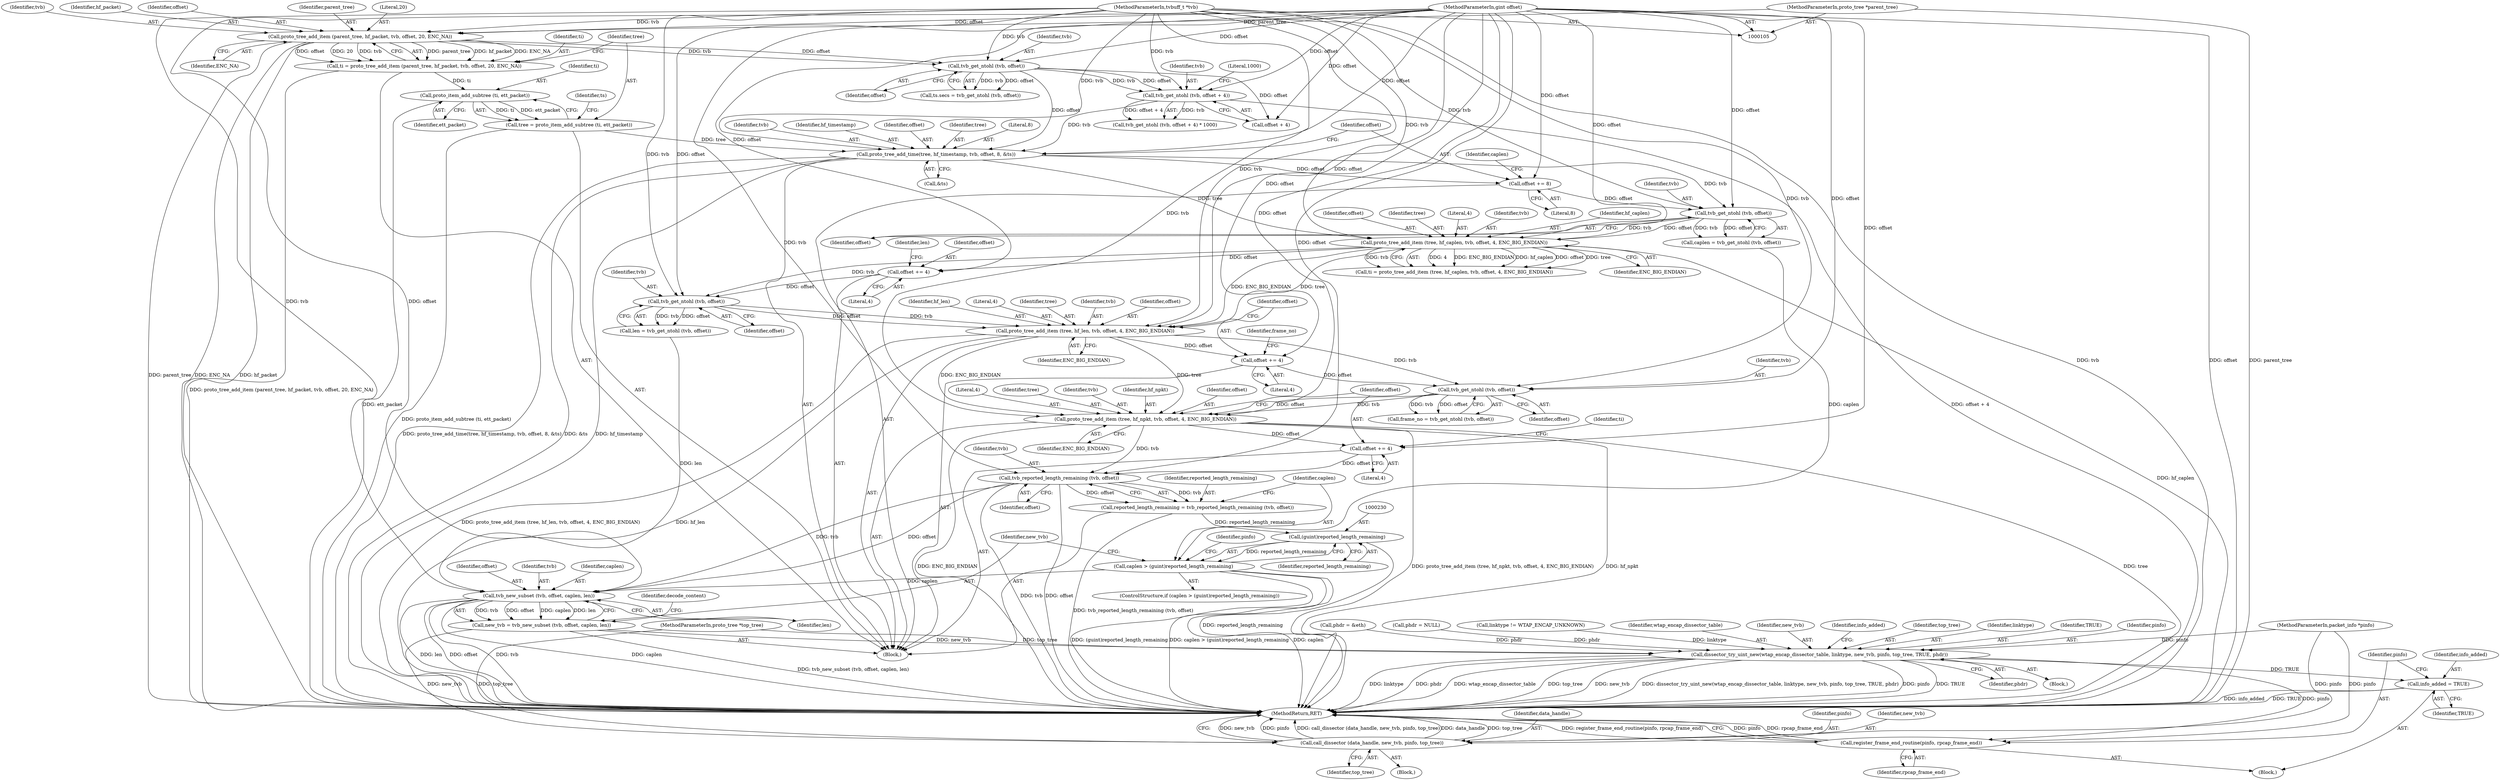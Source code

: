 digraph "0_wireshark_2c13e97d656c1c0ac4d76eb9d307664aae0e0cf7_1@API" {
"1000223" [label="(Call,tvb_reported_length_remaining (tvb, offset))"];
"1000203" [label="(Call,proto_tree_add_item (tree, hf_npkt, tvb, offset, 4, ENC_BIG_ENDIAN))"];
"1000188" [label="(Call,proto_tree_add_item (tree, hf_len, tvb, offset, 4, ENC_BIG_ENDIAN))"];
"1000173" [label="(Call,proto_tree_add_item (tree, hf_caplen, tvb, offset, 4, ENC_BIG_ENDIAN))"];
"1000155" [label="(Call,proto_tree_add_time(tree, hf_timestamp, tvb, offset, 8, &ts))"];
"1000132" [label="(Call,tree = proto_item_add_subtree (ti, ett_packet))"];
"1000134" [label="(Call,proto_item_add_subtree (ti, ett_packet))"];
"1000123" [label="(Call,ti = proto_tree_add_item (parent_tree, hf_packet, tvb, offset, 20, ENC_NA))"];
"1000125" [label="(Call,proto_tree_add_item (parent_tree, hf_packet, tvb, offset, 20, ENC_NA))"];
"1000109" [label="(MethodParameterIn,proto_tree *parent_tree)"];
"1000106" [label="(MethodParameterIn,tvbuff_t *tvb)"];
"1000110" [label="(MethodParameterIn,gint offset)"];
"1000149" [label="(Call,tvb_get_ntohl (tvb, offset + 4))"];
"1000141" [label="(Call,tvb_get_ntohl (tvb, offset))"];
"1000168" [label="(Call,tvb_get_ntohl (tvb, offset))"];
"1000163" [label="(Call,offset += 8)"];
"1000185" [label="(Call,tvb_get_ntohl (tvb, offset))"];
"1000180" [label="(Call,offset += 4)"];
"1000200" [label="(Call,tvb_get_ntohl (tvb, offset))"];
"1000195" [label="(Call,offset += 4)"];
"1000210" [label="(Call,offset += 4)"];
"1000221" [label="(Call,reported_length_remaining = tvb_reported_length_remaining (tvb, offset))"];
"1000229" [label="(Call,(guint)reported_length_remaining)"];
"1000227" [label="(Call,caplen > (guint)reported_length_remaining)"];
"1000241" [label="(Call,tvb_new_subset (tvb, offset, caplen, len))"];
"1000239" [label="(Call,new_tvb = tvb_new_subset (tvb, offset, caplen, len))"];
"1000273" [label="(Call,dissector_try_uint_new(wtap_encap_dissector_table, linktype, new_tvb, pinfo, top_tree, TRUE, phdr))"];
"1000297" [label="(Call,info_added = TRUE)"];
"1000300" [label="(Call,register_frame_end_routine(pinfo, rpcap_frame_end))"];
"1000313" [label="(Call,call_dissector (data_handle, new_tvb, pinfo, top_tree))"];
"1000222" [label="(Identifier,reported_length_remaining)"];
"1000273" [label="(Call,dissector_try_uint_new(wtap_encap_dissector_table, linktype, new_tvb, pinfo, top_tree, TRUE, phdr))"];
"1000188" [label="(Call,proto_tree_add_item (tree, hf_len, tvb, offset, 4, ENC_BIG_ENDIAN))"];
"1000240" [label="(Identifier,new_tvb)"];
"1000192" [label="(Identifier,offset)"];
"1000183" [label="(Call,len = tvb_get_ntohl (tvb, offset))"];
"1000205" [label="(Identifier,hf_npkt)"];
"1000199" [label="(Identifier,frame_no)"];
"1000194" [label="(Identifier,ENC_BIG_ENDIAN)"];
"1000125" [label="(Call,proto_tree_add_item (parent_tree, hf_packet, tvb, offset, 20, ENC_NA))"];
"1000109" [label="(MethodParameterIn,proto_tree *parent_tree)"];
"1000186" [label="(Identifier,tvb)"];
"1000302" [label="(Identifier,rpcap_frame_end)"];
"1000231" [label="(Identifier,reported_length_remaining)"];
"1000110" [label="(MethodParameterIn,gint offset)"];
"1000208" [label="(Literal,4)"];
"1000300" [label="(Call,register_frame_end_routine(pinfo, rpcap_frame_end))"];
"1000133" [label="(Identifier,tree)"];
"1000134" [label="(Call,proto_item_add_subtree (ti, ett_packet))"];
"1000166" [label="(Call,caplen = tvb_get_ntohl (tvb, offset))"];
"1000202" [label="(Identifier,offset)"];
"1000128" [label="(Identifier,tvb)"];
"1000227" [label="(Call,caplen > (guint)reported_length_remaining)"];
"1000211" [label="(Identifier,offset)"];
"1000143" [label="(Identifier,offset)"];
"1000280" [label="(Identifier,phdr)"];
"1000132" [label="(Call,tree = proto_item_add_subtree (ti, ett_packet))"];
"1000304" [label="(Block,)"];
"1000314" [label="(Identifier,data_handle)"];
"1000131" [label="(Identifier,ENC_NA)"];
"1000180" [label="(Call,offset += 4)"];
"1000127" [label="(Identifier,hf_packet)"];
"1000263" [label="(Call,phdr = &eth)"];
"1000241" [label="(Call,tvb_new_subset (tvb, offset, caplen, len))"];
"1000239" [label="(Call,new_tvb = tvb_new_subset (tvb, offset, caplen, len))"];
"1000269" [label="(Call,phdr = NULL)"];
"1000151" [label="(Call,offset + 4)"];
"1000200" [label="(Call,tvb_get_ntohl (tvb, offset))"];
"1000318" [label="(MethodReturn,RET)"];
"1000316" [label="(Identifier,pinfo)"];
"1000181" [label="(Identifier,offset)"];
"1000223" [label="(Call,tvb_reported_length_remaining (tvb, offset))"];
"1000185" [label="(Call,tvb_get_ntohl (tvb, offset))"];
"1000249" [label="(Call,linktype != WTAP_ENCAP_UNKNOWN)"];
"1000137" [label="(Call,ts.secs = tvb_get_ntohl (tvb, offset))"];
"1000274" [label="(Identifier,wtap_encap_dissector_table)"];
"1000276" [label="(Identifier,new_tvb)"];
"1000135" [label="(Identifier,ti)"];
"1000204" [label="(Identifier,tree)"];
"1000108" [label="(MethodParameterIn,proto_tree *top_tree)"];
"1000165" [label="(Literal,8)"];
"1000171" [label="(Call,ti = proto_tree_add_item (tree, hf_caplen, tvb, offset, 4, ENC_BIG_ENDIAN))"];
"1000164" [label="(Identifier,offset)"];
"1000163" [label="(Call,offset += 8)"];
"1000243" [label="(Identifier,offset)"];
"1000317" [label="(Identifier,top_tree)"];
"1000177" [label="(Identifier,offset)"];
"1000284" [label="(Block,)"];
"1000149" [label="(Call,tvb_get_ntohl (tvb, offset + 4))"];
"1000242" [label="(Identifier,tvb)"];
"1000244" [label="(Identifier,caplen)"];
"1000168" [label="(Call,tvb_get_ntohl (tvb, offset))"];
"1000190" [label="(Identifier,hf_len)"];
"1000112" [label="(Block,)"];
"1000170" [label="(Identifier,offset)"];
"1000248" [label="(Identifier,decode_content)"];
"1000301" [label="(Identifier,pinfo)"];
"1000174" [label="(Identifier,tree)"];
"1000158" [label="(Identifier,tvb)"];
"1000129" [label="(Identifier,offset)"];
"1000193" [label="(Literal,4)"];
"1000178" [label="(Literal,4)"];
"1000124" [label="(Identifier,ti)"];
"1000142" [label="(Identifier,tvb)"];
"1000169" [label="(Identifier,tvb)"];
"1000298" [label="(Identifier,info_added)"];
"1000226" [label="(ControlStructure,if (caplen > (guint)reported_length_remaining))"];
"1000206" [label="(Identifier,tvb)"];
"1000176" [label="(Identifier,tvb)"];
"1000299" [label="(Identifier,TRUE)"];
"1000283" [label="(Identifier,info_added)"];
"1000203" [label="(Call,proto_tree_add_item (tree, hf_npkt, tvb, offset, 4, ENC_BIG_ENDIAN))"];
"1000210" [label="(Call,offset += 4)"];
"1000278" [label="(Identifier,top_tree)"];
"1000161" [label="(Call,&ts)"];
"1000139" [label="(Identifier,ts)"];
"1000150" [label="(Identifier,tvb)"];
"1000201" [label="(Identifier,tvb)"];
"1000167" [label="(Identifier,caplen)"];
"1000245" [label="(Identifier,len)"];
"1000197" [label="(Literal,4)"];
"1000313" [label="(Call,call_dissector (data_handle, new_tvb, pinfo, top_tree))"];
"1000209" [label="(Identifier,ENC_BIG_ENDIAN)"];
"1000157" [label="(Identifier,hf_timestamp)"];
"1000123" [label="(Call,ti = proto_tree_add_item (parent_tree, hf_packet, tvb, offset, 20, ENC_NA))"];
"1000234" [label="(Identifier,pinfo)"];
"1000136" [label="(Identifier,ett_packet)"];
"1000107" [label="(MethodParameterIn,packet_info *pinfo)"];
"1000155" [label="(Call,proto_tree_add_time(tree, hf_timestamp, tvb, offset, 8, &ts))"];
"1000252" [label="(Block,)"];
"1000187" [label="(Identifier,offset)"];
"1000148" [label="(Call,tvb_get_ntohl (tvb, offset + 4) * 1000)"];
"1000212" [label="(Literal,4)"];
"1000126" [label="(Identifier,parent_tree)"];
"1000159" [label="(Identifier,offset)"];
"1000184" [label="(Identifier,len)"];
"1000207" [label="(Identifier,offset)"];
"1000221" [label="(Call,reported_length_remaining = tvb_reported_length_remaining (tvb, offset))"];
"1000214" [label="(Identifier,ti)"];
"1000315" [label="(Identifier,new_tvb)"];
"1000229" [label="(Call,(guint)reported_length_remaining)"];
"1000228" [label="(Identifier,caplen)"];
"1000196" [label="(Identifier,offset)"];
"1000189" [label="(Identifier,tree)"];
"1000225" [label="(Identifier,offset)"];
"1000195" [label="(Call,offset += 4)"];
"1000275" [label="(Identifier,linktype)"];
"1000141" [label="(Call,tvb_get_ntohl (tvb, offset))"];
"1000173" [label="(Call,proto_tree_add_item (tree, hf_caplen, tvb, offset, 4, ENC_BIG_ENDIAN))"];
"1000182" [label="(Literal,4)"];
"1000106" [label="(MethodParameterIn,tvbuff_t *tvb)"];
"1000156" [label="(Identifier,tree)"];
"1000224" [label="(Identifier,tvb)"];
"1000198" [label="(Call,frame_no = tvb_get_ntohl (tvb, offset))"];
"1000279" [label="(Identifier,TRUE)"];
"1000191" [label="(Identifier,tvb)"];
"1000179" [label="(Identifier,ENC_BIG_ENDIAN)"];
"1000297" [label="(Call,info_added = TRUE)"];
"1000160" [label="(Literal,8)"];
"1000130" [label="(Literal,20)"];
"1000175" [label="(Identifier,hf_caplen)"];
"1000154" [label="(Literal,1000)"];
"1000277" [label="(Identifier,pinfo)"];
"1000223" -> "1000221"  [label="AST: "];
"1000223" -> "1000225"  [label="CFG: "];
"1000224" -> "1000223"  [label="AST: "];
"1000225" -> "1000223"  [label="AST: "];
"1000221" -> "1000223"  [label="CFG: "];
"1000223" -> "1000318"  [label="DDG: offset"];
"1000223" -> "1000318"  [label="DDG: tvb"];
"1000223" -> "1000221"  [label="DDG: tvb"];
"1000223" -> "1000221"  [label="DDG: offset"];
"1000203" -> "1000223"  [label="DDG: tvb"];
"1000106" -> "1000223"  [label="DDG: tvb"];
"1000210" -> "1000223"  [label="DDG: offset"];
"1000110" -> "1000223"  [label="DDG: offset"];
"1000223" -> "1000241"  [label="DDG: tvb"];
"1000223" -> "1000241"  [label="DDG: offset"];
"1000203" -> "1000112"  [label="AST: "];
"1000203" -> "1000209"  [label="CFG: "];
"1000204" -> "1000203"  [label="AST: "];
"1000205" -> "1000203"  [label="AST: "];
"1000206" -> "1000203"  [label="AST: "];
"1000207" -> "1000203"  [label="AST: "];
"1000208" -> "1000203"  [label="AST: "];
"1000209" -> "1000203"  [label="AST: "];
"1000211" -> "1000203"  [label="CFG: "];
"1000203" -> "1000318"  [label="DDG: ENC_BIG_ENDIAN"];
"1000203" -> "1000318"  [label="DDG: proto_tree_add_item (tree, hf_npkt, tvb, offset, 4, ENC_BIG_ENDIAN)"];
"1000203" -> "1000318"  [label="DDG: hf_npkt"];
"1000203" -> "1000318"  [label="DDG: tree"];
"1000188" -> "1000203"  [label="DDG: tree"];
"1000188" -> "1000203"  [label="DDG: ENC_BIG_ENDIAN"];
"1000200" -> "1000203"  [label="DDG: tvb"];
"1000200" -> "1000203"  [label="DDG: offset"];
"1000106" -> "1000203"  [label="DDG: tvb"];
"1000110" -> "1000203"  [label="DDG: offset"];
"1000203" -> "1000210"  [label="DDG: offset"];
"1000188" -> "1000112"  [label="AST: "];
"1000188" -> "1000194"  [label="CFG: "];
"1000189" -> "1000188"  [label="AST: "];
"1000190" -> "1000188"  [label="AST: "];
"1000191" -> "1000188"  [label="AST: "];
"1000192" -> "1000188"  [label="AST: "];
"1000193" -> "1000188"  [label="AST: "];
"1000194" -> "1000188"  [label="AST: "];
"1000196" -> "1000188"  [label="CFG: "];
"1000188" -> "1000318"  [label="DDG: proto_tree_add_item (tree, hf_len, tvb, offset, 4, ENC_BIG_ENDIAN)"];
"1000188" -> "1000318"  [label="DDG: hf_len"];
"1000173" -> "1000188"  [label="DDG: tree"];
"1000173" -> "1000188"  [label="DDG: ENC_BIG_ENDIAN"];
"1000185" -> "1000188"  [label="DDG: tvb"];
"1000185" -> "1000188"  [label="DDG: offset"];
"1000106" -> "1000188"  [label="DDG: tvb"];
"1000110" -> "1000188"  [label="DDG: offset"];
"1000188" -> "1000195"  [label="DDG: offset"];
"1000188" -> "1000200"  [label="DDG: tvb"];
"1000173" -> "1000171"  [label="AST: "];
"1000173" -> "1000179"  [label="CFG: "];
"1000174" -> "1000173"  [label="AST: "];
"1000175" -> "1000173"  [label="AST: "];
"1000176" -> "1000173"  [label="AST: "];
"1000177" -> "1000173"  [label="AST: "];
"1000178" -> "1000173"  [label="AST: "];
"1000179" -> "1000173"  [label="AST: "];
"1000171" -> "1000173"  [label="CFG: "];
"1000173" -> "1000318"  [label="DDG: hf_caplen"];
"1000173" -> "1000171"  [label="DDG: 4"];
"1000173" -> "1000171"  [label="DDG: ENC_BIG_ENDIAN"];
"1000173" -> "1000171"  [label="DDG: hf_caplen"];
"1000173" -> "1000171"  [label="DDG: offset"];
"1000173" -> "1000171"  [label="DDG: tree"];
"1000173" -> "1000171"  [label="DDG: tvb"];
"1000155" -> "1000173"  [label="DDG: tree"];
"1000168" -> "1000173"  [label="DDG: tvb"];
"1000168" -> "1000173"  [label="DDG: offset"];
"1000106" -> "1000173"  [label="DDG: tvb"];
"1000110" -> "1000173"  [label="DDG: offset"];
"1000173" -> "1000180"  [label="DDG: offset"];
"1000173" -> "1000185"  [label="DDG: tvb"];
"1000155" -> "1000112"  [label="AST: "];
"1000155" -> "1000161"  [label="CFG: "];
"1000156" -> "1000155"  [label="AST: "];
"1000157" -> "1000155"  [label="AST: "];
"1000158" -> "1000155"  [label="AST: "];
"1000159" -> "1000155"  [label="AST: "];
"1000160" -> "1000155"  [label="AST: "];
"1000161" -> "1000155"  [label="AST: "];
"1000164" -> "1000155"  [label="CFG: "];
"1000155" -> "1000318"  [label="DDG: hf_timestamp"];
"1000155" -> "1000318"  [label="DDG: proto_tree_add_time(tree, hf_timestamp, tvb, offset, 8, &ts)"];
"1000155" -> "1000318"  [label="DDG: &ts"];
"1000132" -> "1000155"  [label="DDG: tree"];
"1000149" -> "1000155"  [label="DDG: tvb"];
"1000106" -> "1000155"  [label="DDG: tvb"];
"1000110" -> "1000155"  [label="DDG: offset"];
"1000141" -> "1000155"  [label="DDG: offset"];
"1000155" -> "1000163"  [label="DDG: offset"];
"1000155" -> "1000168"  [label="DDG: tvb"];
"1000132" -> "1000112"  [label="AST: "];
"1000132" -> "1000134"  [label="CFG: "];
"1000133" -> "1000132"  [label="AST: "];
"1000134" -> "1000132"  [label="AST: "];
"1000139" -> "1000132"  [label="CFG: "];
"1000132" -> "1000318"  [label="DDG: proto_item_add_subtree (ti, ett_packet)"];
"1000134" -> "1000132"  [label="DDG: ti"];
"1000134" -> "1000132"  [label="DDG: ett_packet"];
"1000134" -> "1000136"  [label="CFG: "];
"1000135" -> "1000134"  [label="AST: "];
"1000136" -> "1000134"  [label="AST: "];
"1000134" -> "1000318"  [label="DDG: ett_packet"];
"1000123" -> "1000134"  [label="DDG: ti"];
"1000123" -> "1000112"  [label="AST: "];
"1000123" -> "1000125"  [label="CFG: "];
"1000124" -> "1000123"  [label="AST: "];
"1000125" -> "1000123"  [label="AST: "];
"1000133" -> "1000123"  [label="CFG: "];
"1000123" -> "1000318"  [label="DDG: proto_tree_add_item (parent_tree, hf_packet, tvb, offset, 20, ENC_NA)"];
"1000125" -> "1000123"  [label="DDG: parent_tree"];
"1000125" -> "1000123"  [label="DDG: hf_packet"];
"1000125" -> "1000123"  [label="DDG: ENC_NA"];
"1000125" -> "1000123"  [label="DDG: offset"];
"1000125" -> "1000123"  [label="DDG: 20"];
"1000125" -> "1000123"  [label="DDG: tvb"];
"1000125" -> "1000131"  [label="CFG: "];
"1000126" -> "1000125"  [label="AST: "];
"1000127" -> "1000125"  [label="AST: "];
"1000128" -> "1000125"  [label="AST: "];
"1000129" -> "1000125"  [label="AST: "];
"1000130" -> "1000125"  [label="AST: "];
"1000131" -> "1000125"  [label="AST: "];
"1000125" -> "1000318"  [label="DDG: hf_packet"];
"1000125" -> "1000318"  [label="DDG: parent_tree"];
"1000125" -> "1000318"  [label="DDG: ENC_NA"];
"1000109" -> "1000125"  [label="DDG: parent_tree"];
"1000106" -> "1000125"  [label="DDG: tvb"];
"1000110" -> "1000125"  [label="DDG: offset"];
"1000125" -> "1000141"  [label="DDG: tvb"];
"1000125" -> "1000141"  [label="DDG: offset"];
"1000109" -> "1000105"  [label="AST: "];
"1000109" -> "1000318"  [label="DDG: parent_tree"];
"1000106" -> "1000105"  [label="AST: "];
"1000106" -> "1000318"  [label="DDG: tvb"];
"1000106" -> "1000141"  [label="DDG: tvb"];
"1000106" -> "1000149"  [label="DDG: tvb"];
"1000106" -> "1000168"  [label="DDG: tvb"];
"1000106" -> "1000185"  [label="DDG: tvb"];
"1000106" -> "1000200"  [label="DDG: tvb"];
"1000106" -> "1000241"  [label="DDG: tvb"];
"1000110" -> "1000105"  [label="AST: "];
"1000110" -> "1000318"  [label="DDG: offset"];
"1000110" -> "1000141"  [label="DDG: offset"];
"1000110" -> "1000149"  [label="DDG: offset"];
"1000110" -> "1000151"  [label="DDG: offset"];
"1000110" -> "1000163"  [label="DDG: offset"];
"1000110" -> "1000168"  [label="DDG: offset"];
"1000110" -> "1000180"  [label="DDG: offset"];
"1000110" -> "1000185"  [label="DDG: offset"];
"1000110" -> "1000195"  [label="DDG: offset"];
"1000110" -> "1000200"  [label="DDG: offset"];
"1000110" -> "1000210"  [label="DDG: offset"];
"1000110" -> "1000241"  [label="DDG: offset"];
"1000149" -> "1000148"  [label="AST: "];
"1000149" -> "1000151"  [label="CFG: "];
"1000150" -> "1000149"  [label="AST: "];
"1000151" -> "1000149"  [label="AST: "];
"1000154" -> "1000149"  [label="CFG: "];
"1000149" -> "1000318"  [label="DDG: offset + 4"];
"1000149" -> "1000148"  [label="DDG: tvb"];
"1000149" -> "1000148"  [label="DDG: offset + 4"];
"1000141" -> "1000149"  [label="DDG: tvb"];
"1000141" -> "1000149"  [label="DDG: offset"];
"1000141" -> "1000137"  [label="AST: "];
"1000141" -> "1000143"  [label="CFG: "];
"1000142" -> "1000141"  [label="AST: "];
"1000143" -> "1000141"  [label="AST: "];
"1000137" -> "1000141"  [label="CFG: "];
"1000141" -> "1000137"  [label="DDG: tvb"];
"1000141" -> "1000137"  [label="DDG: offset"];
"1000141" -> "1000151"  [label="DDG: offset"];
"1000168" -> "1000166"  [label="AST: "];
"1000168" -> "1000170"  [label="CFG: "];
"1000169" -> "1000168"  [label="AST: "];
"1000170" -> "1000168"  [label="AST: "];
"1000166" -> "1000168"  [label="CFG: "];
"1000168" -> "1000166"  [label="DDG: tvb"];
"1000168" -> "1000166"  [label="DDG: offset"];
"1000163" -> "1000168"  [label="DDG: offset"];
"1000163" -> "1000112"  [label="AST: "];
"1000163" -> "1000165"  [label="CFG: "];
"1000164" -> "1000163"  [label="AST: "];
"1000165" -> "1000163"  [label="AST: "];
"1000167" -> "1000163"  [label="CFG: "];
"1000185" -> "1000183"  [label="AST: "];
"1000185" -> "1000187"  [label="CFG: "];
"1000186" -> "1000185"  [label="AST: "];
"1000187" -> "1000185"  [label="AST: "];
"1000183" -> "1000185"  [label="CFG: "];
"1000185" -> "1000183"  [label="DDG: tvb"];
"1000185" -> "1000183"  [label="DDG: offset"];
"1000180" -> "1000185"  [label="DDG: offset"];
"1000180" -> "1000112"  [label="AST: "];
"1000180" -> "1000182"  [label="CFG: "];
"1000181" -> "1000180"  [label="AST: "];
"1000182" -> "1000180"  [label="AST: "];
"1000184" -> "1000180"  [label="CFG: "];
"1000200" -> "1000198"  [label="AST: "];
"1000200" -> "1000202"  [label="CFG: "];
"1000201" -> "1000200"  [label="AST: "];
"1000202" -> "1000200"  [label="AST: "];
"1000198" -> "1000200"  [label="CFG: "];
"1000200" -> "1000198"  [label="DDG: tvb"];
"1000200" -> "1000198"  [label="DDG: offset"];
"1000195" -> "1000200"  [label="DDG: offset"];
"1000195" -> "1000112"  [label="AST: "];
"1000195" -> "1000197"  [label="CFG: "];
"1000196" -> "1000195"  [label="AST: "];
"1000197" -> "1000195"  [label="AST: "];
"1000199" -> "1000195"  [label="CFG: "];
"1000210" -> "1000112"  [label="AST: "];
"1000210" -> "1000212"  [label="CFG: "];
"1000211" -> "1000210"  [label="AST: "];
"1000212" -> "1000210"  [label="AST: "];
"1000214" -> "1000210"  [label="CFG: "];
"1000221" -> "1000112"  [label="AST: "];
"1000222" -> "1000221"  [label="AST: "];
"1000228" -> "1000221"  [label="CFG: "];
"1000221" -> "1000318"  [label="DDG: tvb_reported_length_remaining (tvb, offset)"];
"1000221" -> "1000229"  [label="DDG: reported_length_remaining"];
"1000229" -> "1000227"  [label="AST: "];
"1000229" -> "1000231"  [label="CFG: "];
"1000230" -> "1000229"  [label="AST: "];
"1000231" -> "1000229"  [label="AST: "];
"1000227" -> "1000229"  [label="CFG: "];
"1000229" -> "1000318"  [label="DDG: reported_length_remaining"];
"1000229" -> "1000227"  [label="DDG: reported_length_remaining"];
"1000227" -> "1000226"  [label="AST: "];
"1000228" -> "1000227"  [label="AST: "];
"1000234" -> "1000227"  [label="CFG: "];
"1000240" -> "1000227"  [label="CFG: "];
"1000227" -> "1000318"  [label="DDG: caplen > (guint)reported_length_remaining"];
"1000227" -> "1000318"  [label="DDG: caplen"];
"1000227" -> "1000318"  [label="DDG: (guint)reported_length_remaining"];
"1000166" -> "1000227"  [label="DDG: caplen"];
"1000227" -> "1000241"  [label="DDG: caplen"];
"1000241" -> "1000239"  [label="AST: "];
"1000241" -> "1000245"  [label="CFG: "];
"1000242" -> "1000241"  [label="AST: "];
"1000243" -> "1000241"  [label="AST: "];
"1000244" -> "1000241"  [label="AST: "];
"1000245" -> "1000241"  [label="AST: "];
"1000239" -> "1000241"  [label="CFG: "];
"1000241" -> "1000318"  [label="DDG: tvb"];
"1000241" -> "1000318"  [label="DDG: caplen"];
"1000241" -> "1000318"  [label="DDG: len"];
"1000241" -> "1000318"  [label="DDG: offset"];
"1000241" -> "1000239"  [label="DDG: tvb"];
"1000241" -> "1000239"  [label="DDG: offset"];
"1000241" -> "1000239"  [label="DDG: caplen"];
"1000241" -> "1000239"  [label="DDG: len"];
"1000183" -> "1000241"  [label="DDG: len"];
"1000239" -> "1000112"  [label="AST: "];
"1000240" -> "1000239"  [label="AST: "];
"1000248" -> "1000239"  [label="CFG: "];
"1000239" -> "1000318"  [label="DDG: tvb_new_subset (tvb, offset, caplen, len)"];
"1000239" -> "1000273"  [label="DDG: new_tvb"];
"1000239" -> "1000313"  [label="DDG: new_tvb"];
"1000273" -> "1000252"  [label="AST: "];
"1000273" -> "1000280"  [label="CFG: "];
"1000274" -> "1000273"  [label="AST: "];
"1000275" -> "1000273"  [label="AST: "];
"1000276" -> "1000273"  [label="AST: "];
"1000277" -> "1000273"  [label="AST: "];
"1000278" -> "1000273"  [label="AST: "];
"1000279" -> "1000273"  [label="AST: "];
"1000280" -> "1000273"  [label="AST: "];
"1000283" -> "1000273"  [label="CFG: "];
"1000273" -> "1000318"  [label="DDG: linktype"];
"1000273" -> "1000318"  [label="DDG: phdr"];
"1000273" -> "1000318"  [label="DDG: wtap_encap_dissector_table"];
"1000273" -> "1000318"  [label="DDG: top_tree"];
"1000273" -> "1000318"  [label="DDG: new_tvb"];
"1000273" -> "1000318"  [label="DDG: dissector_try_uint_new(wtap_encap_dissector_table, linktype, new_tvb, pinfo, top_tree, TRUE, phdr)"];
"1000273" -> "1000318"  [label="DDG: pinfo"];
"1000273" -> "1000318"  [label="DDG: TRUE"];
"1000249" -> "1000273"  [label="DDG: linktype"];
"1000107" -> "1000273"  [label="DDG: pinfo"];
"1000108" -> "1000273"  [label="DDG: top_tree"];
"1000263" -> "1000273"  [label="DDG: phdr"];
"1000269" -> "1000273"  [label="DDG: phdr"];
"1000273" -> "1000297"  [label="DDG: TRUE"];
"1000273" -> "1000300"  [label="DDG: pinfo"];
"1000297" -> "1000284"  [label="AST: "];
"1000297" -> "1000299"  [label="CFG: "];
"1000298" -> "1000297"  [label="AST: "];
"1000299" -> "1000297"  [label="AST: "];
"1000301" -> "1000297"  [label="CFG: "];
"1000297" -> "1000318"  [label="DDG: info_added"];
"1000297" -> "1000318"  [label="DDG: TRUE"];
"1000300" -> "1000284"  [label="AST: "];
"1000300" -> "1000302"  [label="CFG: "];
"1000301" -> "1000300"  [label="AST: "];
"1000302" -> "1000300"  [label="AST: "];
"1000318" -> "1000300"  [label="CFG: "];
"1000300" -> "1000318"  [label="DDG: pinfo"];
"1000300" -> "1000318"  [label="DDG: rpcap_frame_end"];
"1000300" -> "1000318"  [label="DDG: register_frame_end_routine(pinfo, rpcap_frame_end)"];
"1000107" -> "1000300"  [label="DDG: pinfo"];
"1000313" -> "1000304"  [label="AST: "];
"1000313" -> "1000317"  [label="CFG: "];
"1000314" -> "1000313"  [label="AST: "];
"1000315" -> "1000313"  [label="AST: "];
"1000316" -> "1000313"  [label="AST: "];
"1000317" -> "1000313"  [label="AST: "];
"1000318" -> "1000313"  [label="CFG: "];
"1000313" -> "1000318"  [label="DDG: new_tvb"];
"1000313" -> "1000318"  [label="DDG: pinfo"];
"1000313" -> "1000318"  [label="DDG: call_dissector (data_handle, new_tvb, pinfo, top_tree)"];
"1000313" -> "1000318"  [label="DDG: data_handle"];
"1000313" -> "1000318"  [label="DDG: top_tree"];
"1000107" -> "1000313"  [label="DDG: pinfo"];
"1000108" -> "1000313"  [label="DDG: top_tree"];
}
